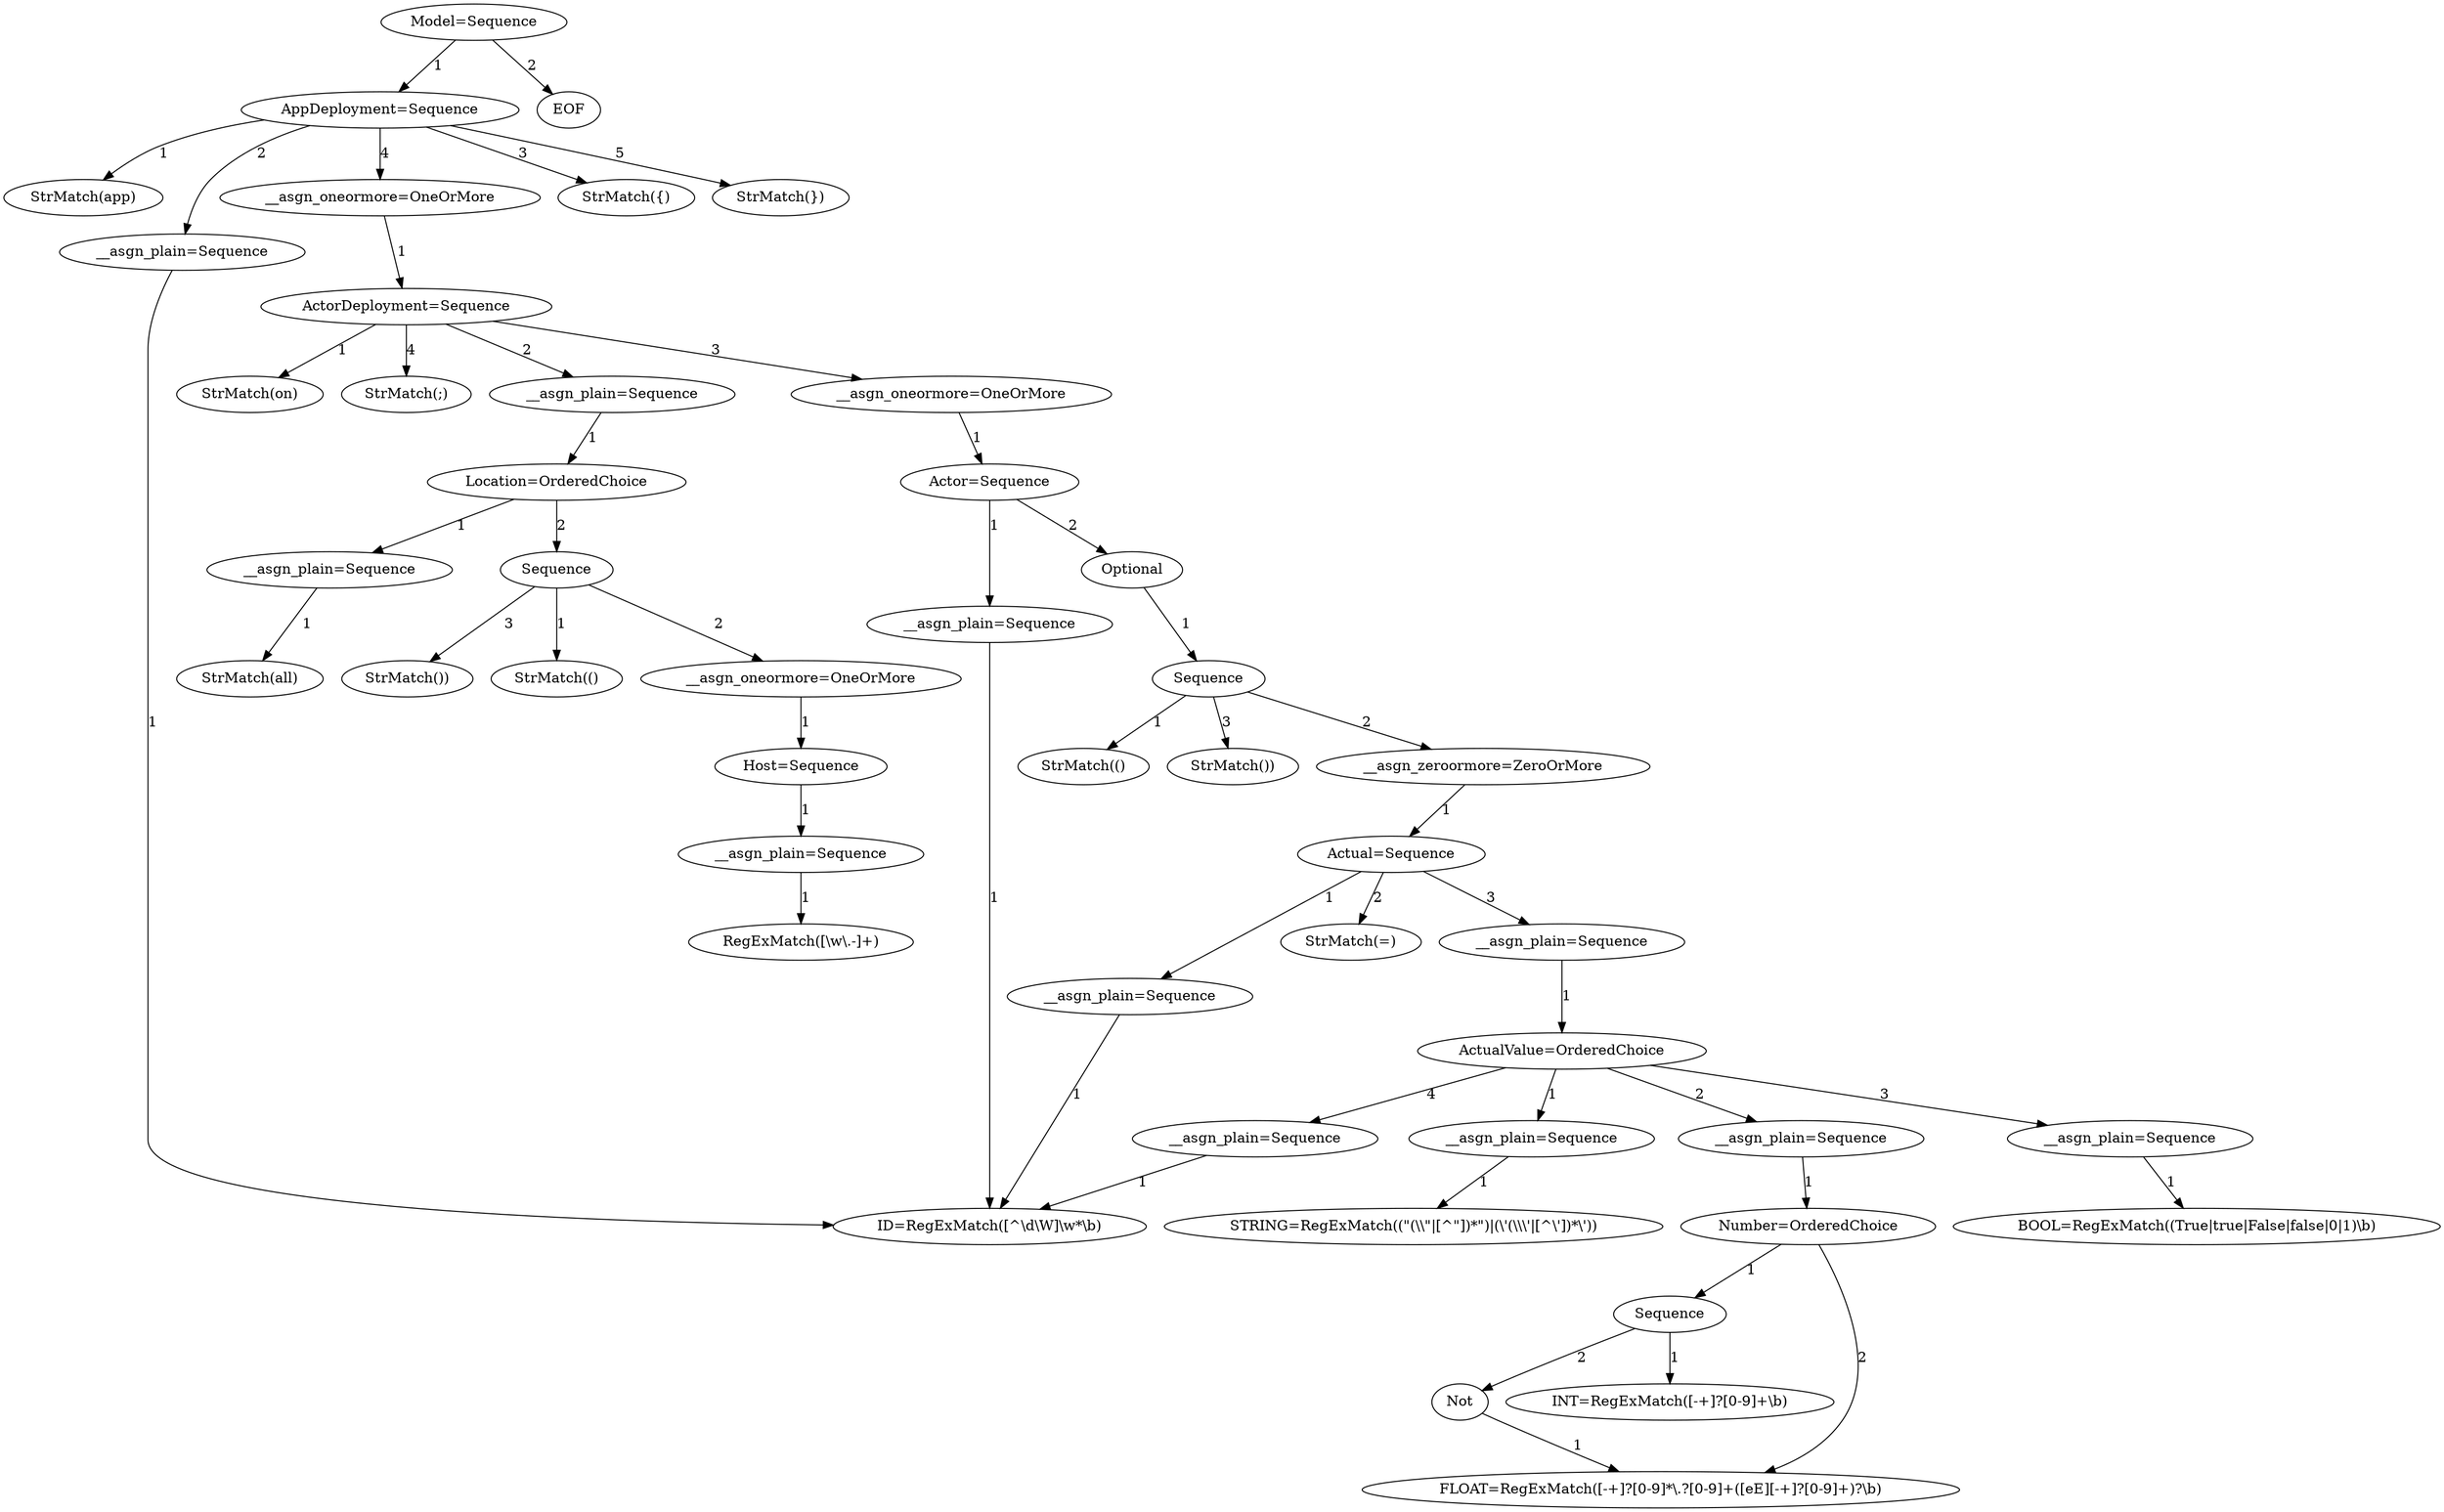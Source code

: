 digraph arpeggio_graph {
140083162611608 [label="Model=Sequence"];
140083162611608->140083162596128 [label="1"]

140083162596128 [label="AppDeployment=Sequence"];
140083162596128->140083162596912 [label="1"]

140083162596912 [label="StrMatch(app)"];
140083162596128->140083162595792 [label="2"]

140083162595792 [label="__asgn_plain=Sequence"];
140083162595792->140083165663304 [label="1"]

140083165663304 [label="ID=RegExMatch([^\\d\\W]\\w*\\b)"];
140083162596128->140083162597192 [label="3"]

140083162597192 [label="StrMatch({)"];
140083162596128->140083162597024 [label="4"]

140083162597024 [label="__asgn_oneormore=OneOrMore"];
140083162597024->140083162596296 [label="1"]

140083162596296 [label="ActorDeployment=Sequence"];
140083162596296->140083162597584 [label="1"]

140083162597584 [label="StrMatch(on)"];
140083162596296->140083162597528 [label="2"]

140083162597528 [label="__asgn_plain=Sequence"];
140083162597528->140083162595960 [label="1"]

140083162595960 [label="Location=OrderedChoice"];
140083162595960->140083162598648 [label="1"]

140083162598648 [label="__asgn_plain=Sequence"];
140083162598648->140083162598872 [label="1"]

140083162598872 [label="StrMatch(all)"];
140083162595960->140083162599320 [label="2"]

140083162599320 [label="Sequence"];
140083162599320->140083162599264 [label="1"]

140083162599264 [label="StrMatch(()"];
140083162599320->140083162607800 [label="2"]

140083162607800 [label="__asgn_oneormore=OneOrMore"];
140083162607800->140083162595624 [label="1"]

140083162595624 [label="Host=Sequence"];
140083162595624->140083162598144 [label="1"]

140083162598144 [label="__asgn_plain=Sequence"];
140083162598144->140083162607912 [label="1"]

140083162607912 [label="RegExMatch([\\w\\.-]+)"];
140083162599320->140083162608024 [label="3"]

140083162608024 [label="StrMatch())"];
140083162596296->140083162597864 [label="3"]

140083162597864 [label="__asgn_oneormore=OneOrMore"];
140083162597864->140083162596464 [label="1"]

140083162596464 [label="Actor=Sequence"];
140083162596464->140083162598256 [label="1"]

140083162598256 [label="__asgn_plain=Sequence"];
140083162598256->140083165663304 [label="1"]

140083162596464->140083162597416 [label="2"]

140083162597416 [label="Optional"];
140083162597416->140083162598536 [label="1"]

140083162598536 [label="Sequence"];
140083162598536->140083162598760 [label="1"]

140083162598760 [label="StrMatch(()"];
140083162598536->140083162598480 [label="2"]

140083162598480 [label="__asgn_zeroormore=ZeroOrMore"];
140083162598480->140083162608360 [label="1"]

140083162608360 [label="Actual=Sequence"];
140083162608360->140083162608528 [label="1"]

140083162608528 [label="__asgn_plain=Sequence"];
140083162608528->140083165663304 [label="1"]

140083162608360->140083162608752 [label="2"]

140083162608752 [label="StrMatch(=)"];
140083162608360->140083162608584 [label="3"]

140083162608584 [label="__asgn_plain=Sequence"];
140083162608584->140083162608304 [label="1"]

140083162608304 [label="ActualValue=OrderedChoice"];
140083162608304->140083162609480 [label="1"]

140083162609480 [label="__asgn_plain=Sequence"];
140083162609480->140083165733272 [label="1"]

140083165733272 [label="STRING=RegExMatch((\"(\\\\\"|[^\"])*\")|(\\'(\\\\\\'|[^\\'])*\\'))"];
140083162608304->140083162609648 [label="2"]

140083162609648 [label="__asgn_plain=Sequence"];
140083162609648->140083162599208 [label="1"]

140083162599208 [label="Number=OrderedChoice"];
140083162599208->140083162609312 [label="1"]

140083162609312 [label="Sequence"];
140083162609312->140083165663584 [label="1"]

140083165663584 [label="INT=RegExMatch([-+]?[0-9]+\\b)"];
140083162609312->140083162609536 [label="2"]

140083162609536 [label="Not"];
140083162609536->140083165733496 [label="1"]

140083165733496 [label="FLOAT=RegExMatch([-+]?[0-9]*\\.?[0-9]+([eE][-+]?[0-9]+)?\\b)"];
140083162599208->140083165733496 [label="2"]

140083162608304->140083162609704 [label="3"]

140083162609704 [label="__asgn_plain=Sequence"];
140083162609704->140083165663416 [label="1"]

140083165663416 [label="BOOL=RegExMatch((True|true|False|false|0|1)\\b)"];
140083162608304->140083162609256 [label="4"]

140083162609256 [label="__asgn_plain=Sequence"];
140083162609256->140083165663304 [label="1"]

140083162598536->140083162598984 [label="3"]

140083162598984 [label="StrMatch())"];
140083162596296->140083162598032 [label="4"]

140083162598032 [label="StrMatch(;)"];
140083162596128->140083162597472 [label="5"]

140083162597472 [label="StrMatch(})"];
140083162611608->140083162609032 [label="2"]

140083162609032 [label="EOF"];
}